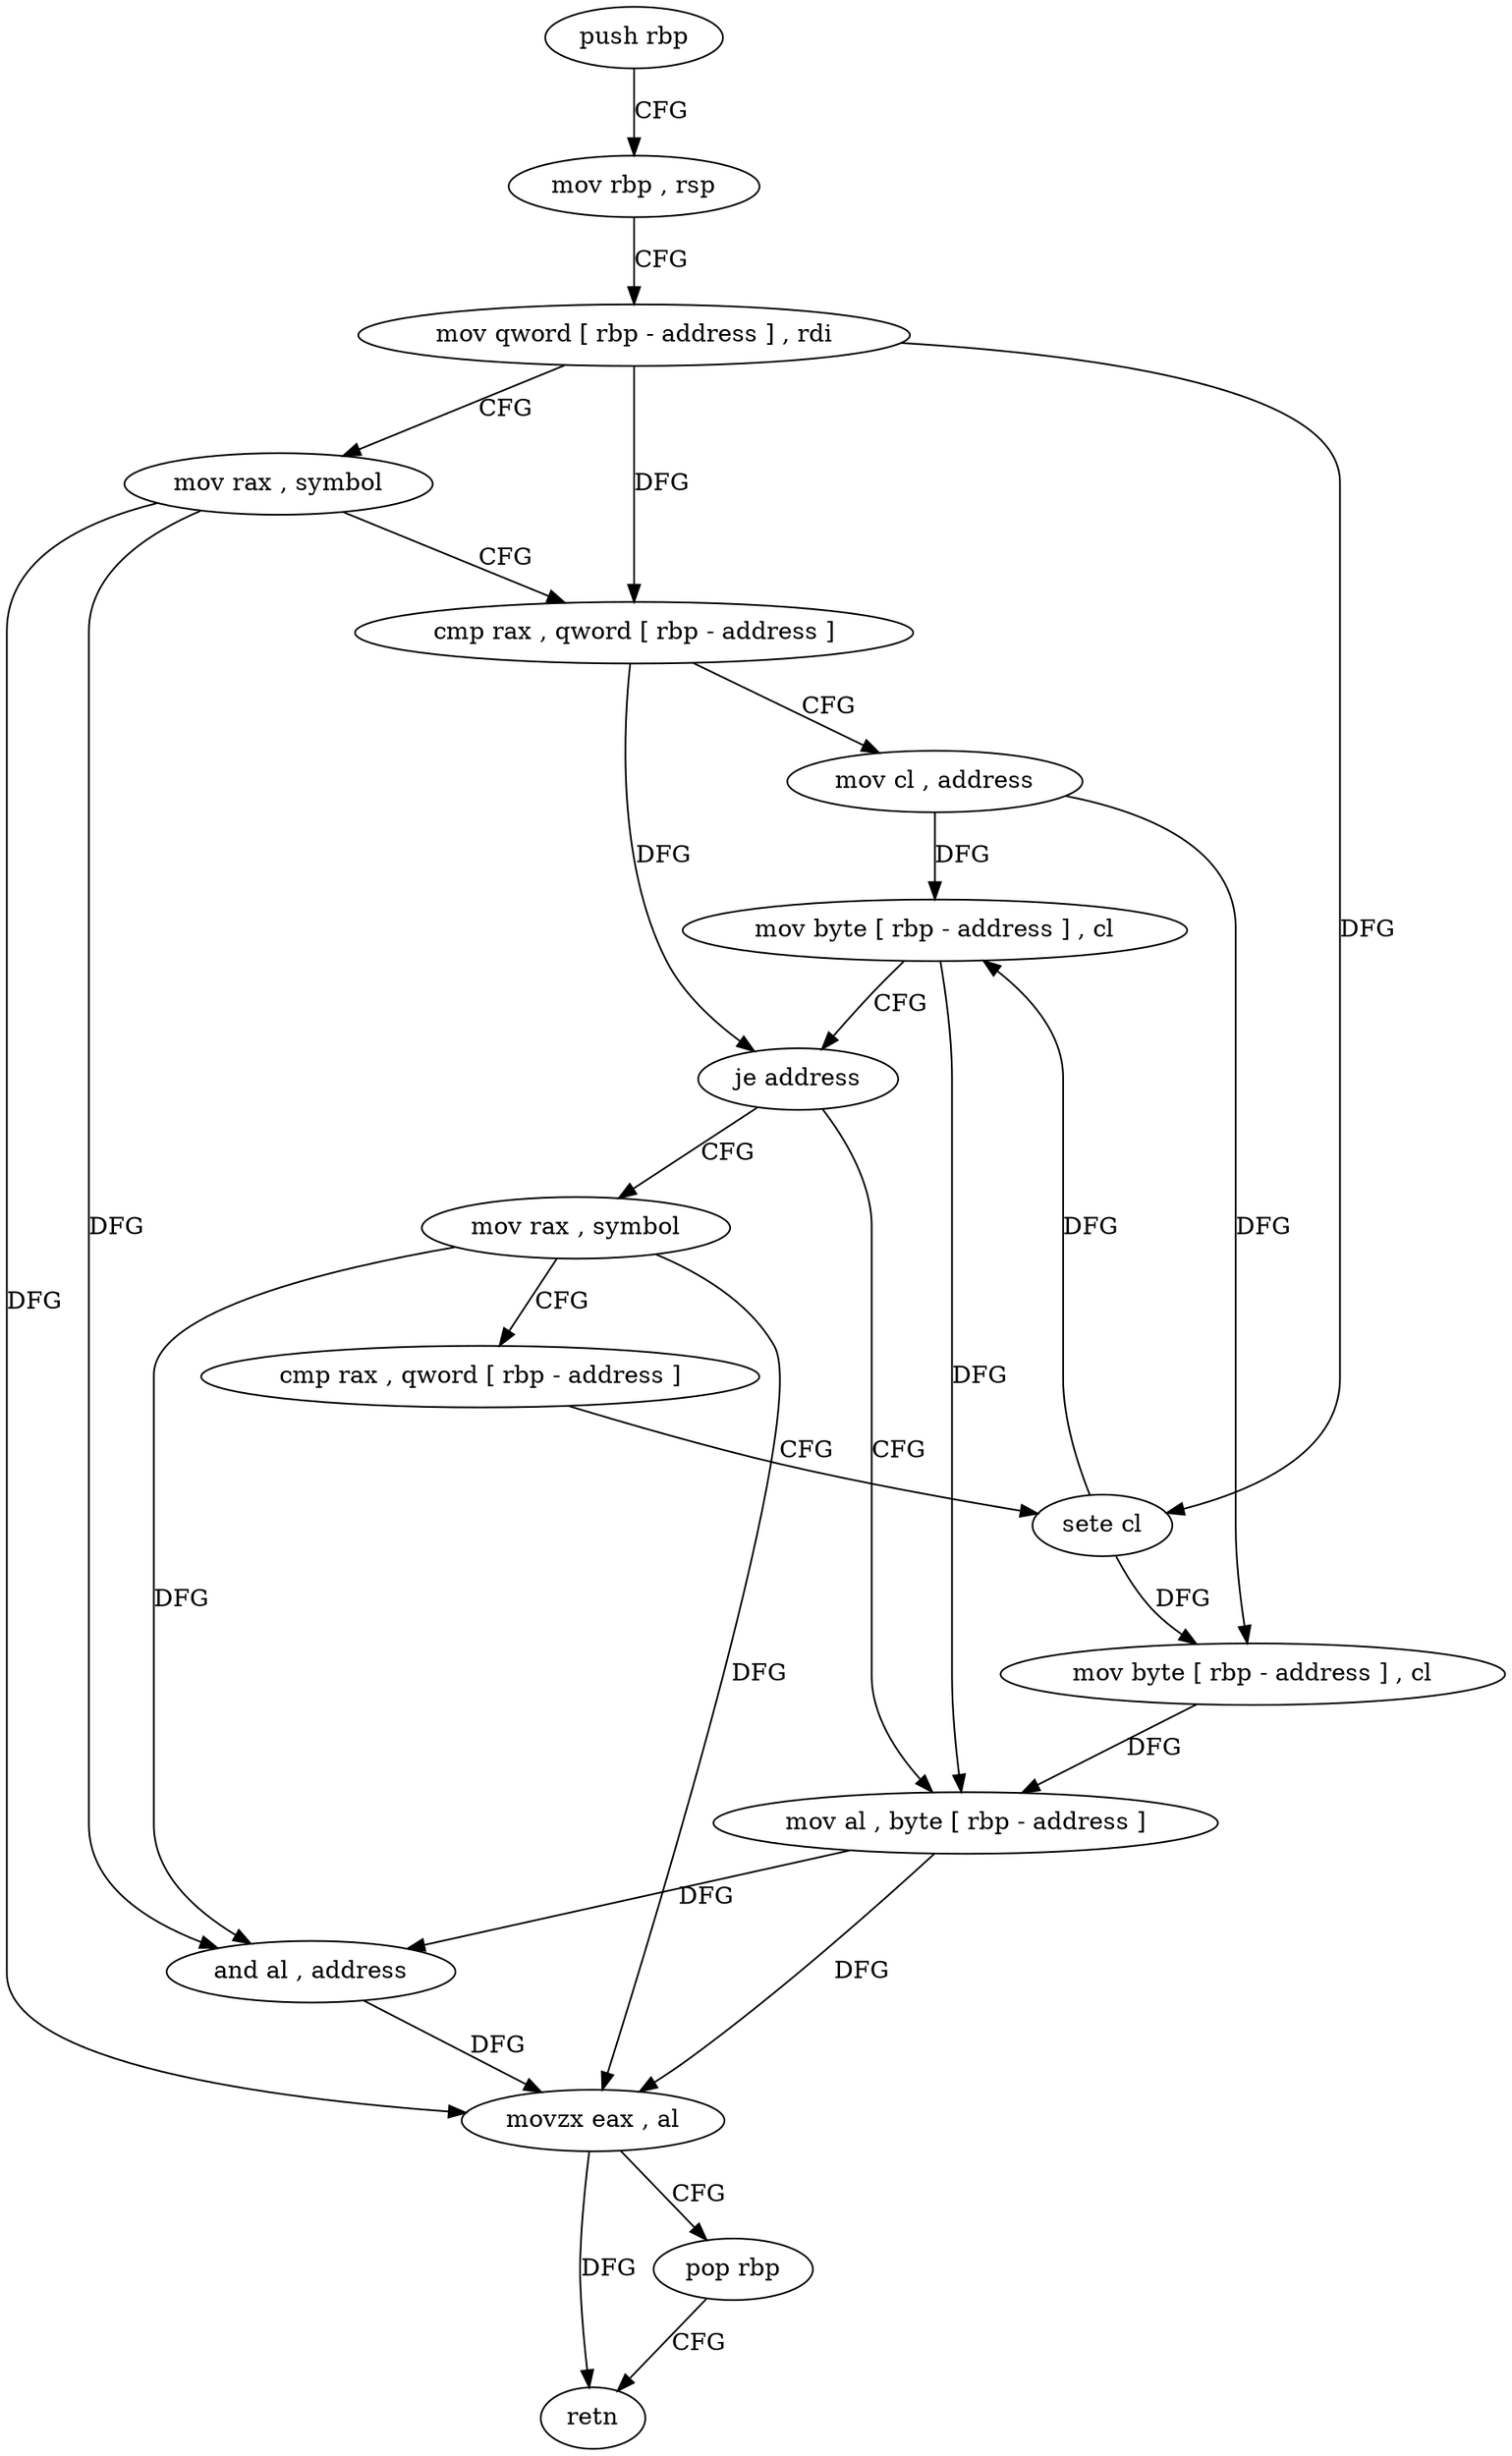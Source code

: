 digraph "func" {
"4249168" [label = "push rbp" ]
"4249169" [label = "mov rbp , rsp" ]
"4249172" [label = "mov qword [ rbp - address ] , rdi" ]
"4249176" [label = "mov rax , symbol" ]
"4249186" [label = "cmp rax , qword [ rbp - address ]" ]
"4249190" [label = "mov cl , address" ]
"4249192" [label = "mov byte [ rbp - address ] , cl" ]
"4249195" [label = "je address" ]
"4249221" [label = "mov al , byte [ rbp - address ]" ]
"4249201" [label = "mov rax , symbol" ]
"4249224" [label = "and al , address" ]
"4249226" [label = "movzx eax , al" ]
"4249229" [label = "pop rbp" ]
"4249230" [label = "retn" ]
"4249211" [label = "cmp rax , qword [ rbp - address ]" ]
"4249215" [label = "sete cl" ]
"4249218" [label = "mov byte [ rbp - address ] , cl" ]
"4249168" -> "4249169" [ label = "CFG" ]
"4249169" -> "4249172" [ label = "CFG" ]
"4249172" -> "4249176" [ label = "CFG" ]
"4249172" -> "4249186" [ label = "DFG" ]
"4249172" -> "4249215" [ label = "DFG" ]
"4249176" -> "4249186" [ label = "CFG" ]
"4249176" -> "4249224" [ label = "DFG" ]
"4249176" -> "4249226" [ label = "DFG" ]
"4249186" -> "4249190" [ label = "CFG" ]
"4249186" -> "4249195" [ label = "DFG" ]
"4249190" -> "4249192" [ label = "DFG" ]
"4249190" -> "4249218" [ label = "DFG" ]
"4249192" -> "4249195" [ label = "CFG" ]
"4249192" -> "4249221" [ label = "DFG" ]
"4249195" -> "4249221" [ label = "CFG" ]
"4249195" -> "4249201" [ label = "CFG" ]
"4249221" -> "4249224" [ label = "DFG" ]
"4249221" -> "4249226" [ label = "DFG" ]
"4249201" -> "4249211" [ label = "CFG" ]
"4249201" -> "4249224" [ label = "DFG" ]
"4249201" -> "4249226" [ label = "DFG" ]
"4249224" -> "4249226" [ label = "DFG" ]
"4249226" -> "4249229" [ label = "CFG" ]
"4249226" -> "4249230" [ label = "DFG" ]
"4249229" -> "4249230" [ label = "CFG" ]
"4249211" -> "4249215" [ label = "CFG" ]
"4249215" -> "4249218" [ label = "DFG" ]
"4249215" -> "4249192" [ label = "DFG" ]
"4249218" -> "4249221" [ label = "DFG" ]
}
